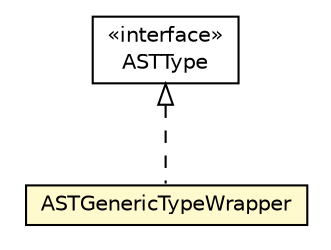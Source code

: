 #!/usr/local/bin/dot
#
# Class diagram 
# Generated by UMLGraph version 5.1 (http://www.umlgraph.org/)
#

digraph G {
	edge [fontname="Helvetica",fontsize=10,labelfontname="Helvetica",labelfontsize=10];
	node [fontname="Helvetica",fontsize=10,shape=plaintext];
	nodesep=0.25;
	ranksep=0.5;
	// org.androidtransfuse.analysis.adapter.ASTGenericTypeWrapper
	c43955 [label=<<table title="org.androidtransfuse.analysis.adapter.ASTGenericTypeWrapper" border="0" cellborder="1" cellspacing="0" cellpadding="2" port="p" bgcolor="lemonChiffon" href="./ASTGenericTypeWrapper.html">
		<tr><td><table border="0" cellspacing="0" cellpadding="1">
<tr><td align="center" balign="center"> ASTGenericTypeWrapper </td></tr>
		</table></td></tr>
		</table>>, fontname="Helvetica", fontcolor="black", fontsize=10.0];
	// org.androidtransfuse.analysis.adapter.ASTType
	c43963 [label=<<table title="org.androidtransfuse.analysis.adapter.ASTType" border="0" cellborder="1" cellspacing="0" cellpadding="2" port="p" href="./ASTType.html">
		<tr><td><table border="0" cellspacing="0" cellpadding="1">
<tr><td align="center" balign="center"> &#171;interface&#187; </td></tr>
<tr><td align="center" balign="center"> ASTType </td></tr>
		</table></td></tr>
		</table>>, fontname="Helvetica", fontcolor="black", fontsize=10.0];
	//org.androidtransfuse.analysis.adapter.ASTGenericTypeWrapper implements org.androidtransfuse.analysis.adapter.ASTType
	c43963:p -> c43955:p [dir=back,arrowtail=empty,style=dashed];
}


